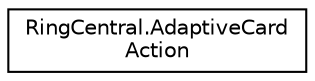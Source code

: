 digraph "Graphical Class Hierarchy"
{
 // LATEX_PDF_SIZE
  edge [fontname="Helvetica",fontsize="10",labelfontname="Helvetica",labelfontsize="10"];
  node [fontname="Helvetica",fontsize="10",shape=record];
  rankdir="LR";
  Node0 [label="RingCentral.AdaptiveCard\lAction",height=0.2,width=0.4,color="black", fillcolor="white", style="filled",URL="$classRingCentral_1_1AdaptiveCardAction.html",tooltip=" "];
}
